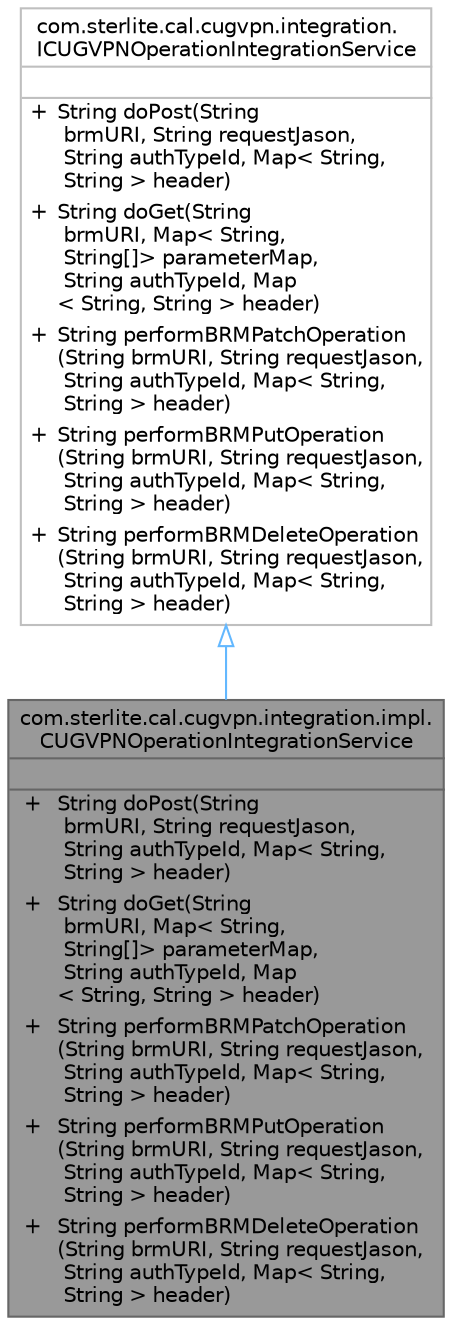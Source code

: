 digraph "com.sterlite.cal.cugvpn.integration.impl.CUGVPNOperationIntegrationService"
{
 // LATEX_PDF_SIZE
  bgcolor="transparent";
  edge [fontname=Helvetica,fontsize=10,labelfontname=Helvetica,labelfontsize=10];
  node [fontname=Helvetica,fontsize=10,shape=box,height=0.2,width=0.4];
  Node1 [id="Node000001",shape=plain,label=<<TABLE CELLBORDER="0" BORDER="1"><TR><TD COLSPAN="2" CELLPADDING="1" CELLSPACING="0">com.sterlite.cal.cugvpn.integration.impl.<BR ALIGN="LEFT"/>CUGVPNOperationIntegrationService</TD></TR>
<HR/>
<TR><TD COLSPAN="2" CELLPADDING="1" CELLSPACING="0">&nbsp;</TD></TR>
<HR/>
<TR><TD VALIGN="top" CELLPADDING="1" CELLSPACING="0">+</TD><TD VALIGN="top" ALIGN="LEFT" CELLPADDING="1" CELLSPACING="0">String doPost(String<BR ALIGN="LEFT"/> brmURI, String requestJason,<BR ALIGN="LEFT"/> String authTypeId, Map&lt; String,<BR ALIGN="LEFT"/> String &gt; header)<BR ALIGN="LEFT"/></TD></TR>
<TR><TD VALIGN="top" CELLPADDING="1" CELLSPACING="0">+</TD><TD VALIGN="top" ALIGN="LEFT" CELLPADDING="1" CELLSPACING="0">String doGet(String<BR ALIGN="LEFT"/> brmURI, Map&lt; String,<BR ALIGN="LEFT"/> String[]&gt; parameterMap,<BR ALIGN="LEFT"/> String authTypeId, Map<BR ALIGN="LEFT"/>&lt; String, String &gt; header)<BR ALIGN="LEFT"/></TD></TR>
<TR><TD VALIGN="top" CELLPADDING="1" CELLSPACING="0">+</TD><TD VALIGN="top" ALIGN="LEFT" CELLPADDING="1" CELLSPACING="0">String performBRMPatchOperation<BR ALIGN="LEFT"/>(String brmURI, String requestJason,<BR ALIGN="LEFT"/> String authTypeId, Map&lt; String,<BR ALIGN="LEFT"/> String &gt; header)<BR ALIGN="LEFT"/></TD></TR>
<TR><TD VALIGN="top" CELLPADDING="1" CELLSPACING="0">+</TD><TD VALIGN="top" ALIGN="LEFT" CELLPADDING="1" CELLSPACING="0">String performBRMPutOperation<BR ALIGN="LEFT"/>(String brmURI, String requestJason,<BR ALIGN="LEFT"/> String authTypeId, Map&lt; String,<BR ALIGN="LEFT"/> String &gt; header)<BR ALIGN="LEFT"/></TD></TR>
<TR><TD VALIGN="top" CELLPADDING="1" CELLSPACING="0">+</TD><TD VALIGN="top" ALIGN="LEFT" CELLPADDING="1" CELLSPACING="0">String performBRMDeleteOperation<BR ALIGN="LEFT"/>(String brmURI, String requestJason,<BR ALIGN="LEFT"/> String authTypeId, Map&lt; String,<BR ALIGN="LEFT"/> String &gt; header)<BR ALIGN="LEFT"/></TD></TR>
</TABLE>>
,height=0.2,width=0.4,color="gray40", fillcolor="grey60", style="filled", fontcolor="black",tooltip=" "];
  Node2 -> Node1 [id="edge1_Node000001_Node000002",dir="back",color="steelblue1",style="solid",tooltip=" ",arrowtail="onormal"];
  Node2 [id="Node000002",shape=plain,label=<<TABLE CELLBORDER="0" BORDER="1"><TR><TD COLSPAN="2" CELLPADDING="1" CELLSPACING="0">com.sterlite.cal.cugvpn.integration.<BR ALIGN="LEFT"/>ICUGVPNOperationIntegrationService</TD></TR>
<HR/>
<TR><TD COLSPAN="2" CELLPADDING="1" CELLSPACING="0">&nbsp;</TD></TR>
<HR/>
<TR><TD VALIGN="top" CELLPADDING="1" CELLSPACING="0">+</TD><TD VALIGN="top" ALIGN="LEFT" CELLPADDING="1" CELLSPACING="0">String doPost(String<BR ALIGN="LEFT"/> brmURI, String requestJason,<BR ALIGN="LEFT"/> String authTypeId, Map&lt; String,<BR ALIGN="LEFT"/> String &gt; header)<BR ALIGN="LEFT"/></TD></TR>
<TR><TD VALIGN="top" CELLPADDING="1" CELLSPACING="0">+</TD><TD VALIGN="top" ALIGN="LEFT" CELLPADDING="1" CELLSPACING="0">String doGet(String<BR ALIGN="LEFT"/> brmURI, Map&lt; String,<BR ALIGN="LEFT"/> String[]&gt; parameterMap,<BR ALIGN="LEFT"/> String authTypeId, Map<BR ALIGN="LEFT"/>&lt; String, String &gt; header)<BR ALIGN="LEFT"/></TD></TR>
<TR><TD VALIGN="top" CELLPADDING="1" CELLSPACING="0">+</TD><TD VALIGN="top" ALIGN="LEFT" CELLPADDING="1" CELLSPACING="0">String performBRMPatchOperation<BR ALIGN="LEFT"/>(String brmURI, String requestJason,<BR ALIGN="LEFT"/> String authTypeId, Map&lt; String,<BR ALIGN="LEFT"/> String &gt; header)<BR ALIGN="LEFT"/></TD></TR>
<TR><TD VALIGN="top" CELLPADDING="1" CELLSPACING="0">+</TD><TD VALIGN="top" ALIGN="LEFT" CELLPADDING="1" CELLSPACING="0">String performBRMPutOperation<BR ALIGN="LEFT"/>(String brmURI, String requestJason,<BR ALIGN="LEFT"/> String authTypeId, Map&lt; String,<BR ALIGN="LEFT"/> String &gt; header)<BR ALIGN="LEFT"/></TD></TR>
<TR><TD VALIGN="top" CELLPADDING="1" CELLSPACING="0">+</TD><TD VALIGN="top" ALIGN="LEFT" CELLPADDING="1" CELLSPACING="0">String performBRMDeleteOperation<BR ALIGN="LEFT"/>(String brmURI, String requestJason,<BR ALIGN="LEFT"/> String authTypeId, Map&lt; String,<BR ALIGN="LEFT"/> String &gt; header)<BR ALIGN="LEFT"/></TD></TR>
</TABLE>>
,height=0.2,width=0.4,color="grey75", fillcolor="white", style="filled",URL="$interfacecom_1_1sterlite_1_1cal_1_1cugvpn_1_1integration_1_1_i_c_u_g_v_p_n_operation_integration_service.html",tooltip=" "];
}
